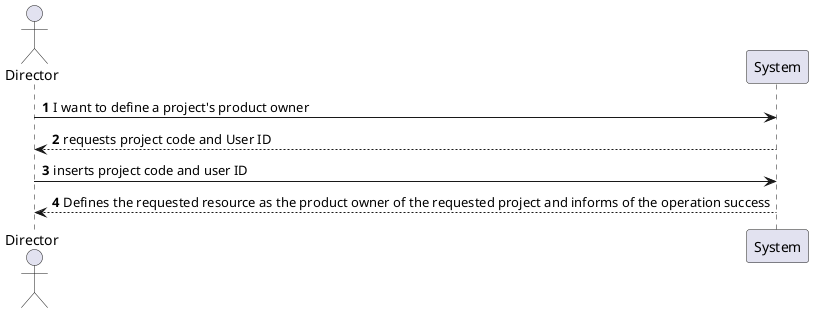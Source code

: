 @startuml
'https://plantuml.com/sequence-diagram

autonumber
actor Director

Director -> System: I want to define a project's product owner
Director <-- System: requests project code and User ID
Director -> System: inserts project code and user ID
Director <-- System: Defines the requested resource as the product owner of the requested project and informs of the operation success

@enduml